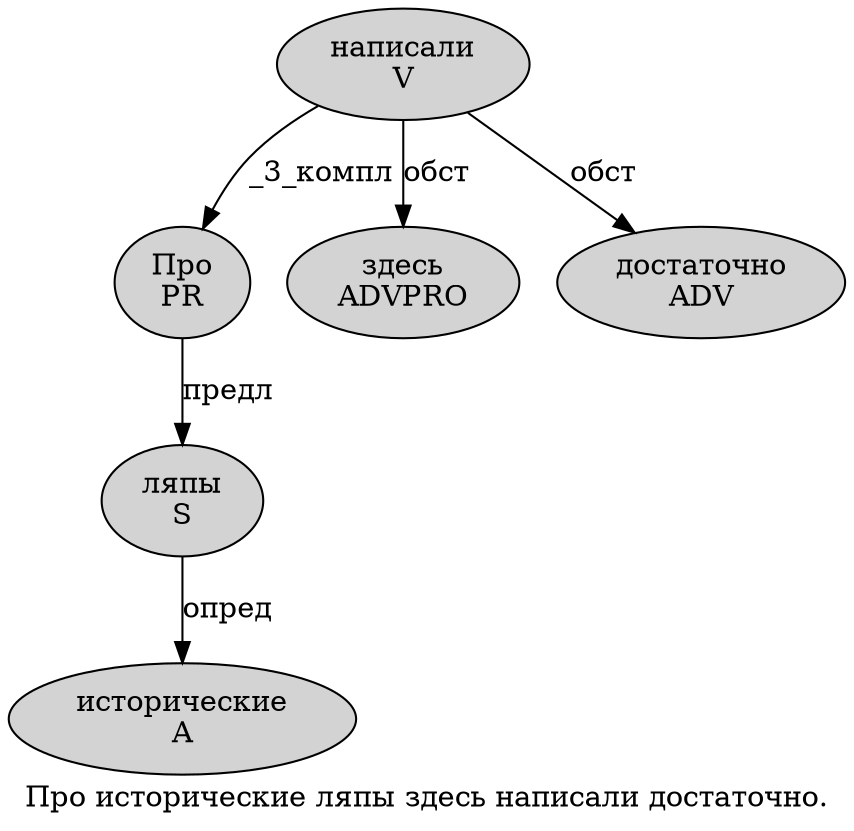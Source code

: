 digraph SENTENCE_3441 {
	graph [label="Про исторические ляпы здесь написали достаточно."]
	node [style=filled]
		0 [label="Про
PR" color="" fillcolor=lightgray penwidth=1 shape=ellipse]
		1 [label="исторические
A" color="" fillcolor=lightgray penwidth=1 shape=ellipse]
		2 [label="ляпы
S" color="" fillcolor=lightgray penwidth=1 shape=ellipse]
		3 [label="здесь
ADVPRO" color="" fillcolor=lightgray penwidth=1 shape=ellipse]
		4 [label="написали
V" color="" fillcolor=lightgray penwidth=1 shape=ellipse]
		5 [label="достаточно
ADV" color="" fillcolor=lightgray penwidth=1 shape=ellipse]
			2 -> 1 [label="опред"]
			4 -> 0 [label="_3_компл"]
			4 -> 3 [label="обст"]
			4 -> 5 [label="обст"]
			0 -> 2 [label="предл"]
}
